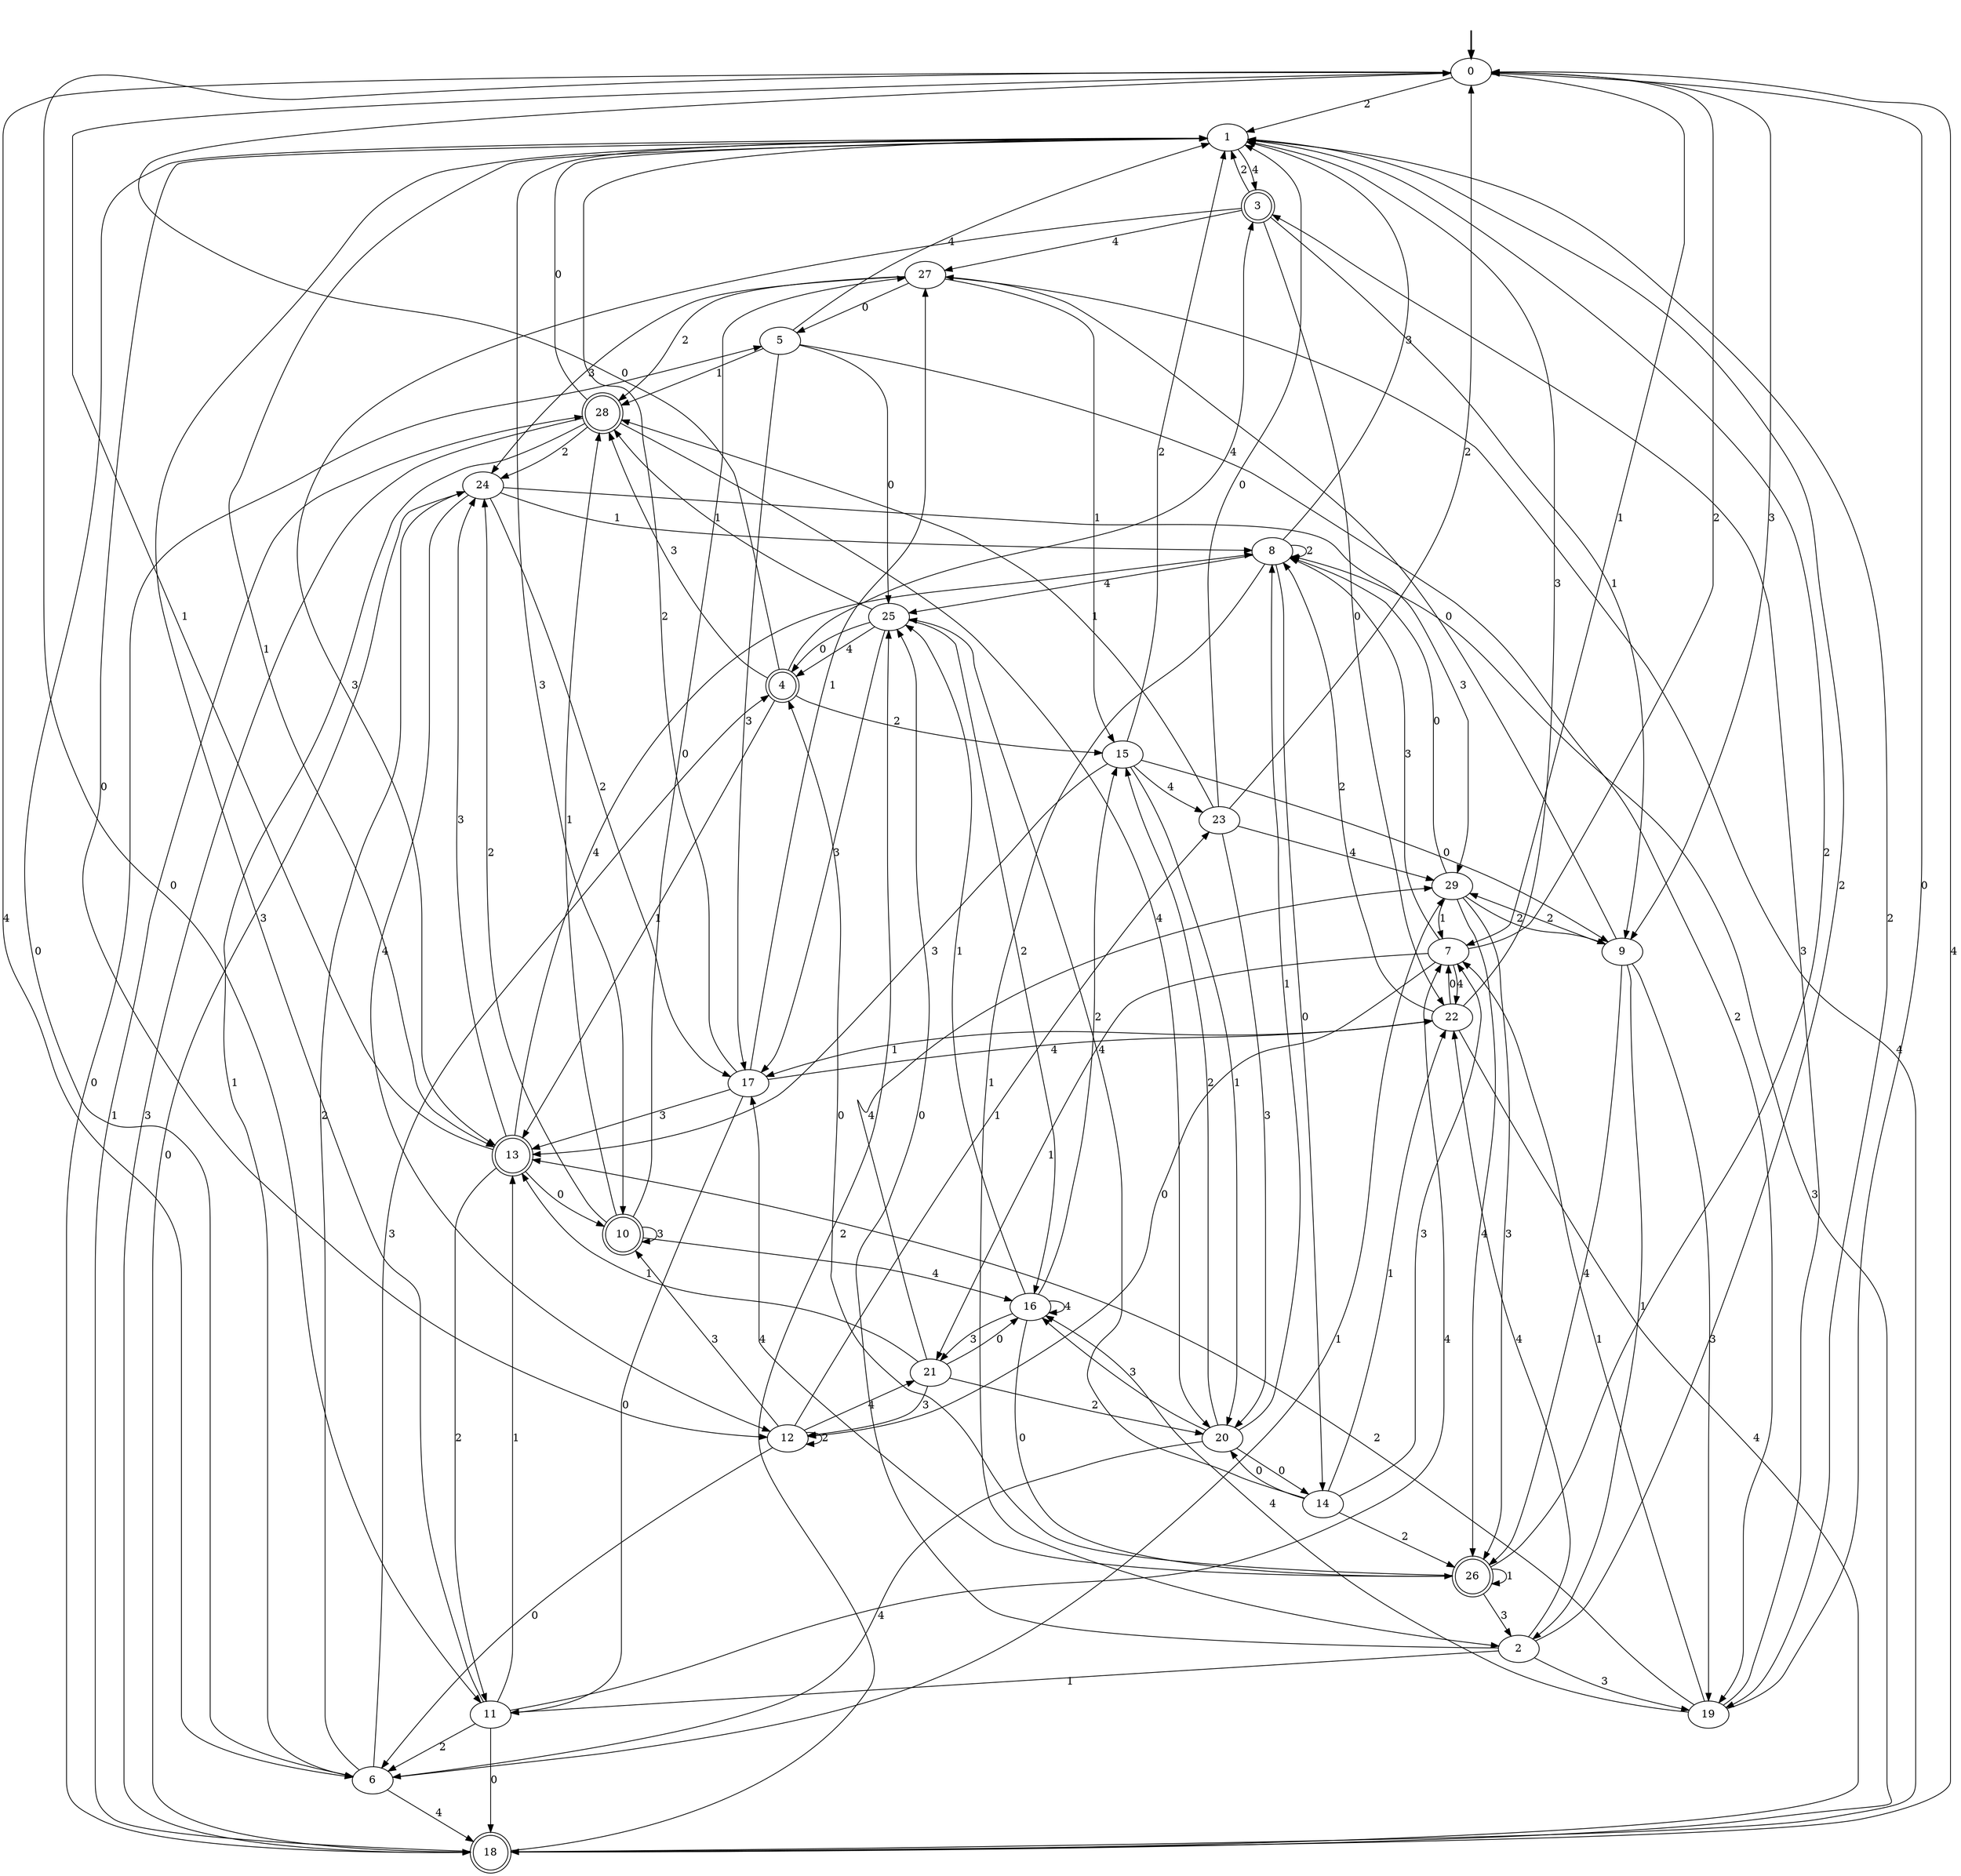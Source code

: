 digraph {
	fake [style=invisible]
	0 [root=true]
	1
	2
	3 [shape=doublecircle]
	4 [shape=doublecircle]
	5
	6
	7
	8
	9
	10 [shape=doublecircle]
	11
	12
	13 [shape=doublecircle]
	14
	15
	16
	17
	18 [shape=doublecircle]
	19
	20
	21
	22
	23
	24
	25
	26 [shape=doublecircle]
	27
	28 [shape=doublecircle]
	29
	fake -> 0 [style=bold]
	10 -> 10 [label=3]
	28 -> 6 [label=1]
	19 -> 16 [label=4]
	6 -> 29 [label=1]
	20 -> 15 [label=2]
	18 -> 8 [label=3]
	5 -> 1 [label=4]
	16 -> 16 [label=4]
	19 -> 13 [label=2]
	11 -> 13 [label=1]
	19 -> 0 [label=0]
	0 -> 1 [label=2]
	23 -> 0 [label=2]
	5 -> 25 [label=0]
	8 -> 8 [label=2]
	4 -> 15 [label=2]
	21 -> 29 [label=4]
	15 -> 13 [label=3]
	6 -> 24 [label=2]
	25 -> 16 [label=2]
	15 -> 9 [label=0]
	17 -> 11 [label=0]
	16 -> 25 [label=1]
	26 -> 1 [label=2]
	26 -> 26 [label=1]
	7 -> 21 [label=1]
	21 -> 16 [label=0]
	13 -> 0 [label=1]
	0 -> 11 [label=0]
	3 -> 9 [label=1]
	20 -> 6 [label=4]
	16 -> 26 [label=0]
	27 -> 15 [label=1]
	11 -> 18 [label=0]
	13 -> 10 [label=0]
	11 -> 6 [label=2]
	5 -> 17 [label=3]
	6 -> 4 [label=3]
	26 -> 17 [label=4]
	20 -> 14 [label=0]
	25 -> 4 [label=4]
	2 -> 22 [label=4]
	3 -> 27 [label=4]
	2 -> 25 [label=0]
	14 -> 25 [label=4]
	26 -> 4 [label=0]
	2 -> 11 [label=1]
	17 -> 27 [label=1]
	9 -> 2 [label=1]
	4 -> 13 [label=1]
	29 -> 26 [label=4]
	20 -> 8 [label=1]
	6 -> 1 [label=0]
	1 -> 12 [label=0]
	5 -> 28 [label=1]
	8 -> 1 [label=3]
	27 -> 24 [label=3]
	1 -> 13 [label=1]
	18 -> 28 [label=1]
	29 -> 26 [label=3]
	11 -> 1 [label=3]
	15 -> 23 [label=4]
	16 -> 21 [label=3]
	9 -> 19 [label=3]
	10 -> 27 [label=0]
	22 -> 18 [label=4]
	28 -> 1 [label=0]
	7 -> 12 [label=0]
	15 -> 20 [label=1]
	21 -> 12 [label=3]
	7 -> 0 [label=2]
	24 -> 17 [label=2]
	4 -> 0 [label=0]
	29 -> 7 [label=1]
	19 -> 7 [label=1]
	3 -> 13 [label=3]
	10 -> 24 [label=2]
	2 -> 1 [label=2]
	4 -> 3 [label=4]
	24 -> 29 [label=3]
	19 -> 3 [label=3]
	22 -> 8 [label=2]
	18 -> 0 [label=4]
	29 -> 8 [label=0]
	27 -> 28 [label=2]
	16 -> 15 [label=2]
	8 -> 2 [label=1]
	18 -> 25 [label=2]
	23 -> 29 [label=4]
	12 -> 6 [label=0]
	11 -> 7 [label=4]
	13 -> 24 [label=3]
	13 -> 8 [label=4]
	22 -> 7 [label=0]
	12 -> 12 [label=2]
	0 -> 7 [label=1]
	23 -> 20 [label=3]
	24 -> 18 [label=0]
	14 -> 7 [label=3]
	0 -> 9 [label=3]
	18 -> 5 [label=0]
	7 -> 22 [label=4]
	25 -> 28 [label=1]
	14 -> 22 [label=1]
	21 -> 13 [label=1]
	17 -> 13 [label=3]
	3 -> 22 [label=0]
	14 -> 20 [label=0]
	6 -> 18 [label=4]
	8 -> 14 [label=0]
	10 -> 28 [label=1]
	15 -> 1 [label=2]
	23 -> 28 [label=1]
	9 -> 26 [label=4]
	3 -> 1 [label=2]
	25 -> 4 [label=0]
	5 -> 19 [label=2]
	21 -> 20 [label=2]
	26 -> 2 [label=3]
	14 -> 26 [label=2]
	9 -> 29 [label=2]
	25 -> 17 [label=3]
	29 -> 9 [label=2]
	4 -> 28 [label=3]
	12 -> 23 [label=1]
	27 -> 18 [label=4]
	24 -> 8 [label=1]
	0 -> 6 [label=4]
	1 -> 10 [label=3]
	10 -> 16 [label=4]
	23 -> 1 [label=0]
	1 -> 3 [label=4]
	1 -> 19 [label=2]
	12 -> 10 [label=3]
	8 -> 25 [label=4]
	7 -> 8 [label=3]
	2 -> 19 [label=3]
	24 -> 12 [label=4]
	17 -> 1 [label=2]
	28 -> 24 [label=2]
	13 -> 11 [label=2]
	27 -> 5 [label=0]
	9 -> 27 [label=0]
	12 -> 21 [label=4]
	20 -> 16 [label=3]
	28 -> 18 [label=3]
	22 -> 1 [label=3]
	22 -> 17 [label=1]
	17 -> 22 [label=4]
	28 -> 20 [label=4]
}
